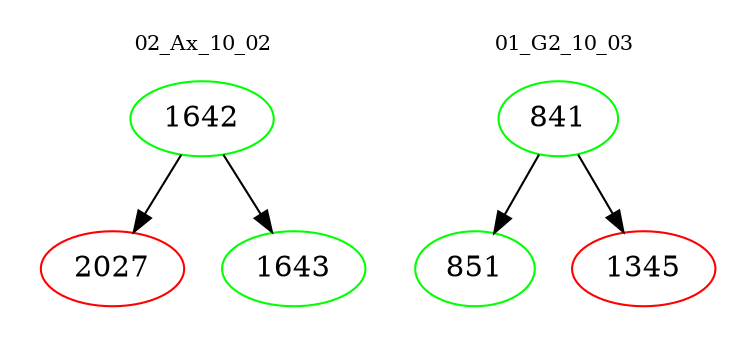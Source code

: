 digraph{
subgraph cluster_0 {
color = white
label = "02_Ax_10_02";
fontsize=10;
T0_1642 [label="1642", color="green"]
T0_1642 -> T0_2027 [color="black"]
T0_2027 [label="2027", color="red"]
T0_1642 -> T0_1643 [color="black"]
T0_1643 [label="1643", color="green"]
}
subgraph cluster_1 {
color = white
label = "01_G2_10_03";
fontsize=10;
T1_841 [label="841", color="green"]
T1_841 -> T1_851 [color="black"]
T1_851 [label="851", color="green"]
T1_841 -> T1_1345 [color="black"]
T1_1345 [label="1345", color="red"]
}
}
